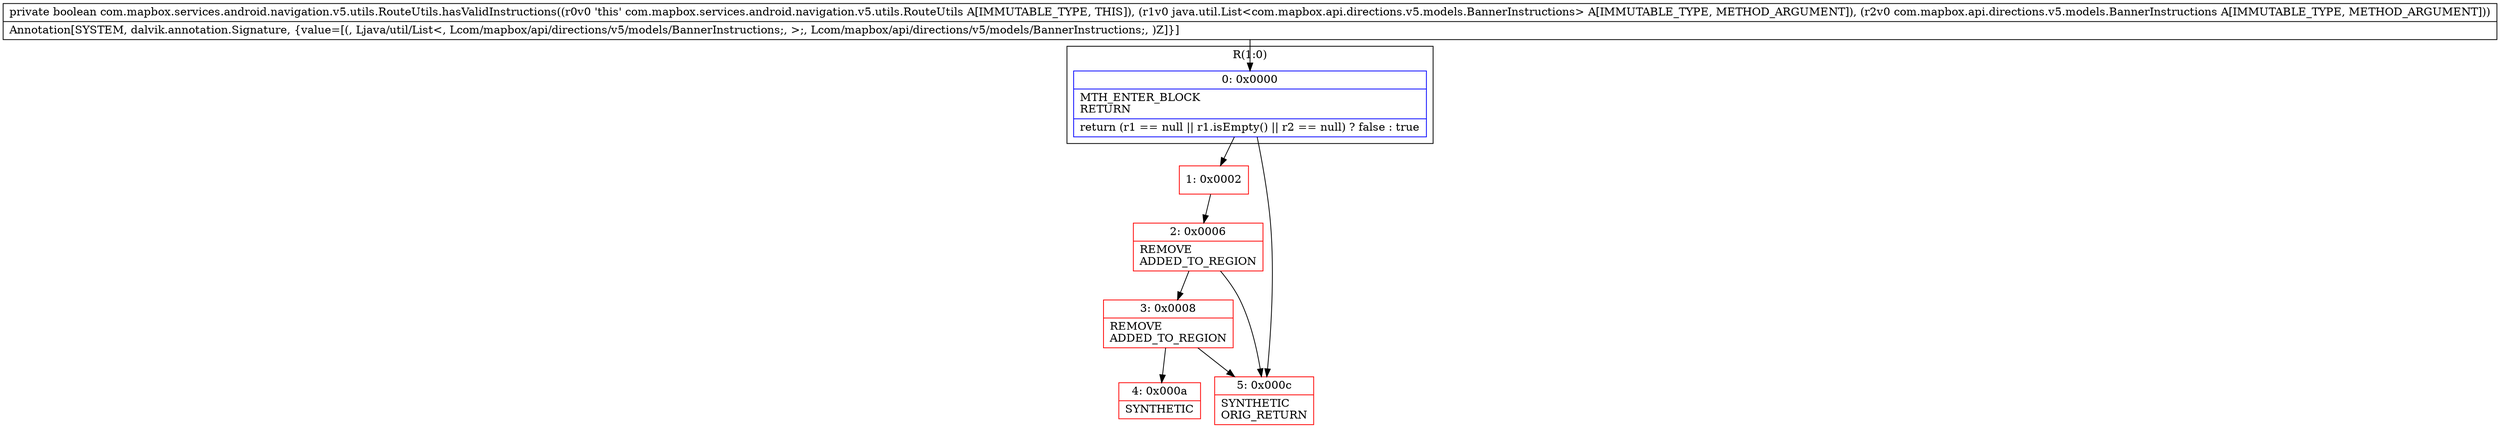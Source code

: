 digraph "CFG forcom.mapbox.services.android.navigation.v5.utils.RouteUtils.hasValidInstructions(Ljava\/util\/List;Lcom\/mapbox\/api\/directions\/v5\/models\/BannerInstructions;)Z" {
subgraph cluster_Region_2087140595 {
label = "R(1:0)";
node [shape=record,color=blue];
Node_0 [shape=record,label="{0\:\ 0x0000|MTH_ENTER_BLOCK\lRETURN\l|return (r1 == null \|\| r1.isEmpty() \|\| r2 == null) ? false : true\l}"];
}
Node_1 [shape=record,color=red,label="{1\:\ 0x0002}"];
Node_2 [shape=record,color=red,label="{2\:\ 0x0006|REMOVE\lADDED_TO_REGION\l}"];
Node_3 [shape=record,color=red,label="{3\:\ 0x0008|REMOVE\lADDED_TO_REGION\l}"];
Node_4 [shape=record,color=red,label="{4\:\ 0x000a|SYNTHETIC\l}"];
Node_5 [shape=record,color=red,label="{5\:\ 0x000c|SYNTHETIC\lORIG_RETURN\l}"];
MethodNode[shape=record,label="{private boolean com.mapbox.services.android.navigation.v5.utils.RouteUtils.hasValidInstructions((r0v0 'this' com.mapbox.services.android.navigation.v5.utils.RouteUtils A[IMMUTABLE_TYPE, THIS]), (r1v0 java.util.List\<com.mapbox.api.directions.v5.models.BannerInstructions\> A[IMMUTABLE_TYPE, METHOD_ARGUMENT]), (r2v0 com.mapbox.api.directions.v5.models.BannerInstructions A[IMMUTABLE_TYPE, METHOD_ARGUMENT]))  | Annotation[SYSTEM, dalvik.annotation.Signature, \{value=[(, Ljava\/util\/List\<, Lcom\/mapbox\/api\/directions\/v5\/models\/BannerInstructions;, \>;, Lcom\/mapbox\/api\/directions\/v5\/models\/BannerInstructions;, )Z]\}]\l}"];
MethodNode -> Node_0;
Node_0 -> Node_1;
Node_0 -> Node_5;
Node_1 -> Node_2;
Node_2 -> Node_3;
Node_2 -> Node_5;
Node_3 -> Node_4;
Node_3 -> Node_5;
}

